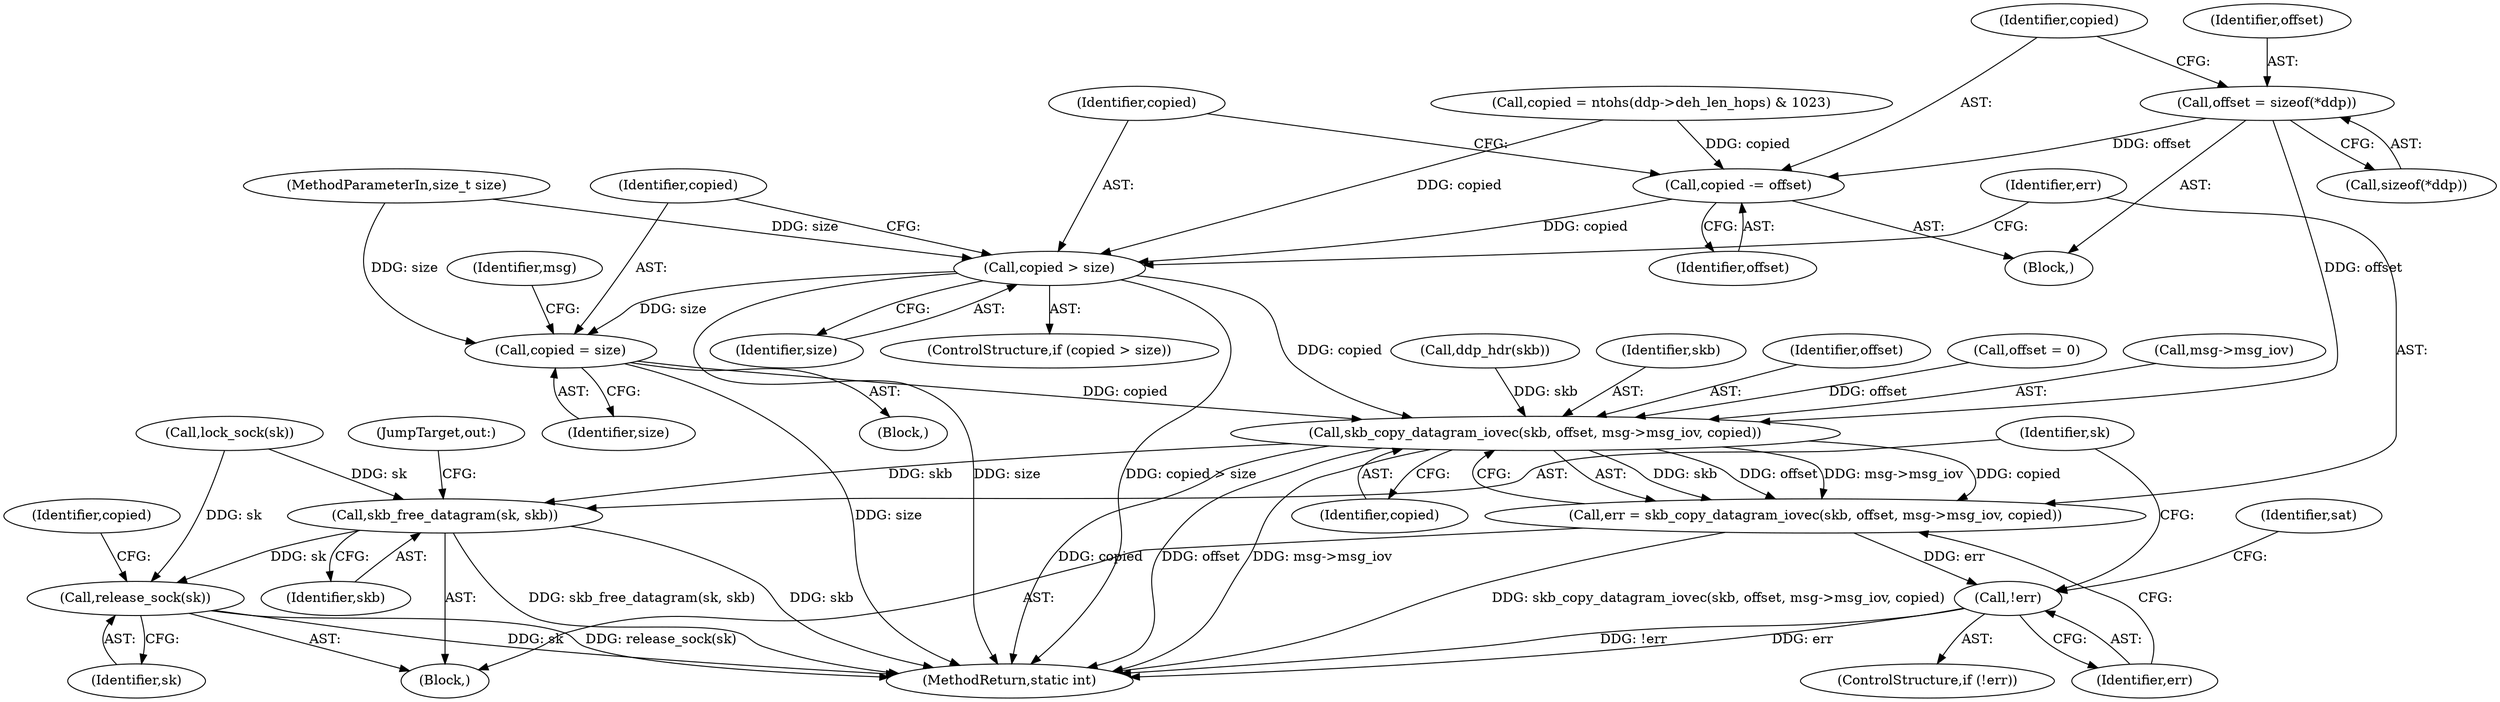 digraph "0_linux_f3d3342602f8bcbf37d7c46641cb9bca7618eb1c_3@API" {
"1000174" [label="(Call,offset = sizeof(*ddp))"];
"1000179" [label="(Call,copied -= offset)"];
"1000183" [label="(Call,copied > size)"];
"1000187" [label="(Call,copied = size)"];
"1000197" [label="(Call,skb_copy_datagram_iovec(skb, offset, msg->msg_iov, copied))"];
"1000195" [label="(Call,err = skb_copy_datagram_iovec(skb, offset, msg->msg_iov, copied))"];
"1000205" [label="(Call,!err)"];
"1000248" [label="(Call,skb_free_datagram(sk, skb))"];
"1000252" [label="(Call,release_sock(sk))"];
"1000199" [label="(Identifier,offset)"];
"1000253" [label="(Identifier,sk)"];
"1000255" [label="(MethodReturn,static int)"];
"1000183" [label="(Call,copied > size)"];
"1000175" [label="(Identifier,offset)"];
"1000129" [label="(Call,offset = 0)"];
"1000149" [label="(Call,lock_sock(sk))"];
"1000200" [label="(Call,msg->msg_iov)"];
"1000251" [label="(JumpTarget,out:)"];
"1000254" [label="(Identifier,copied)"];
"1000106" [label="(MethodParameterIn,size_t size)"];
"1000159" [label="(Call,copied = ntohs(ddp->deh_len_hops) & 1023)"];
"1000203" [label="(Identifier,copied)"];
"1000157" [label="(Call,ddp_hdr(skb))"];
"1000180" [label="(Identifier,copied)"];
"1000173" [label="(Block,)"];
"1000189" [label="(Identifier,size)"];
"1000206" [label="(Identifier,err)"];
"1000186" [label="(Block,)"];
"1000185" [label="(Identifier,size)"];
"1000174" [label="(Call,offset = sizeof(*ddp))"];
"1000176" [label="(Call,sizeof(*ddp))"];
"1000252" [label="(Call,release_sock(sk))"];
"1000181" [label="(Identifier,offset)"];
"1000198" [label="(Identifier,skb)"];
"1000248" [label="(Call,skb_free_datagram(sk, skb))"];
"1000209" [label="(Identifier,sat)"];
"1000187" [label="(Call,copied = size)"];
"1000192" [label="(Identifier,msg)"];
"1000188" [label="(Identifier,copied)"];
"1000184" [label="(Identifier,copied)"];
"1000196" [label="(Identifier,err)"];
"1000204" [label="(ControlStructure,if (!err))"];
"1000205" [label="(Call,!err)"];
"1000250" [label="(Identifier,skb)"];
"1000182" [label="(ControlStructure,if (copied > size))"];
"1000179" [label="(Call,copied -= offset)"];
"1000197" [label="(Call,skb_copy_datagram_iovec(skb, offset, msg->msg_iov, copied))"];
"1000195" [label="(Call,err = skb_copy_datagram_iovec(skb, offset, msg->msg_iov, copied))"];
"1000108" [label="(Block,)"];
"1000249" [label="(Identifier,sk)"];
"1000174" -> "1000173"  [label="AST: "];
"1000174" -> "1000176"  [label="CFG: "];
"1000175" -> "1000174"  [label="AST: "];
"1000176" -> "1000174"  [label="AST: "];
"1000180" -> "1000174"  [label="CFG: "];
"1000174" -> "1000179"  [label="DDG: offset"];
"1000174" -> "1000197"  [label="DDG: offset"];
"1000179" -> "1000173"  [label="AST: "];
"1000179" -> "1000181"  [label="CFG: "];
"1000180" -> "1000179"  [label="AST: "];
"1000181" -> "1000179"  [label="AST: "];
"1000184" -> "1000179"  [label="CFG: "];
"1000159" -> "1000179"  [label="DDG: copied"];
"1000179" -> "1000183"  [label="DDG: copied"];
"1000183" -> "1000182"  [label="AST: "];
"1000183" -> "1000185"  [label="CFG: "];
"1000184" -> "1000183"  [label="AST: "];
"1000185" -> "1000183"  [label="AST: "];
"1000188" -> "1000183"  [label="CFG: "];
"1000196" -> "1000183"  [label="CFG: "];
"1000183" -> "1000255"  [label="DDG: size"];
"1000183" -> "1000255"  [label="DDG: copied > size"];
"1000159" -> "1000183"  [label="DDG: copied"];
"1000106" -> "1000183"  [label="DDG: size"];
"1000183" -> "1000187"  [label="DDG: size"];
"1000183" -> "1000197"  [label="DDG: copied"];
"1000187" -> "1000186"  [label="AST: "];
"1000187" -> "1000189"  [label="CFG: "];
"1000188" -> "1000187"  [label="AST: "];
"1000189" -> "1000187"  [label="AST: "];
"1000192" -> "1000187"  [label="CFG: "];
"1000187" -> "1000255"  [label="DDG: size"];
"1000106" -> "1000187"  [label="DDG: size"];
"1000187" -> "1000197"  [label="DDG: copied"];
"1000197" -> "1000195"  [label="AST: "];
"1000197" -> "1000203"  [label="CFG: "];
"1000198" -> "1000197"  [label="AST: "];
"1000199" -> "1000197"  [label="AST: "];
"1000200" -> "1000197"  [label="AST: "];
"1000203" -> "1000197"  [label="AST: "];
"1000195" -> "1000197"  [label="CFG: "];
"1000197" -> "1000255"  [label="DDG: msg->msg_iov"];
"1000197" -> "1000255"  [label="DDG: copied"];
"1000197" -> "1000255"  [label="DDG: offset"];
"1000197" -> "1000195"  [label="DDG: skb"];
"1000197" -> "1000195"  [label="DDG: offset"];
"1000197" -> "1000195"  [label="DDG: msg->msg_iov"];
"1000197" -> "1000195"  [label="DDG: copied"];
"1000157" -> "1000197"  [label="DDG: skb"];
"1000129" -> "1000197"  [label="DDG: offset"];
"1000197" -> "1000248"  [label="DDG: skb"];
"1000195" -> "1000108"  [label="AST: "];
"1000196" -> "1000195"  [label="AST: "];
"1000206" -> "1000195"  [label="CFG: "];
"1000195" -> "1000255"  [label="DDG: skb_copy_datagram_iovec(skb, offset, msg->msg_iov, copied)"];
"1000195" -> "1000205"  [label="DDG: err"];
"1000205" -> "1000204"  [label="AST: "];
"1000205" -> "1000206"  [label="CFG: "];
"1000206" -> "1000205"  [label="AST: "];
"1000209" -> "1000205"  [label="CFG: "];
"1000249" -> "1000205"  [label="CFG: "];
"1000205" -> "1000255"  [label="DDG: err"];
"1000205" -> "1000255"  [label="DDG: !err"];
"1000248" -> "1000108"  [label="AST: "];
"1000248" -> "1000250"  [label="CFG: "];
"1000249" -> "1000248"  [label="AST: "];
"1000250" -> "1000248"  [label="AST: "];
"1000251" -> "1000248"  [label="CFG: "];
"1000248" -> "1000255"  [label="DDG: skb_free_datagram(sk, skb)"];
"1000248" -> "1000255"  [label="DDG: skb"];
"1000149" -> "1000248"  [label="DDG: sk"];
"1000248" -> "1000252"  [label="DDG: sk"];
"1000252" -> "1000108"  [label="AST: "];
"1000252" -> "1000253"  [label="CFG: "];
"1000253" -> "1000252"  [label="AST: "];
"1000254" -> "1000252"  [label="CFG: "];
"1000252" -> "1000255"  [label="DDG: sk"];
"1000252" -> "1000255"  [label="DDG: release_sock(sk)"];
"1000149" -> "1000252"  [label="DDG: sk"];
}
